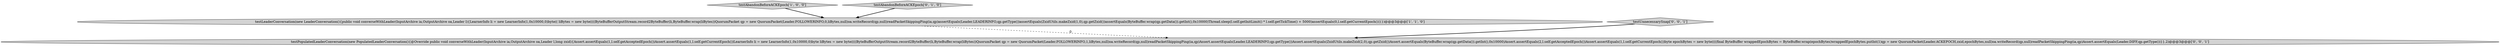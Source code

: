 digraph {
0 [style = filled, label = "testAbandonBeforeACKEpoch['1', '0', '0']", fillcolor = lightgray, shape = diamond image = "AAA0AAABBB1BBB"];
3 [style = filled, label = "testUnnecessarySnap['0', '0', '1']", fillcolor = lightgray, shape = diamond image = "AAA0AAABBB3BBB"];
4 [style = filled, label = "testPopulatedLeaderConversation(new PopulatedLeaderConversation(){@Override public void converseWithLeader(InputArchive ia,OutputArchive oa,Leader l,long zxid){Assert.assertEquals(1,l.self.getAcceptedEpoch())Assert.assertEquals(1,l.self.getCurrentEpoch())LearnerInfo li = new LearnerInfo(1,0x10000,0)byte liBytes = new byte((((ByteBufferOutputStream.record2ByteBuffer(li,ByteBuffer.wrap(liBytes))QuorumPacket qp = new QuorumPacket(Leader.FOLLOWERINFO,1,liBytes,null)oa.writeRecord(qp,null)readPacketSkippingPing(ia,qp)Assert.assertEquals(Leader.LEADERINFO,qp.getType())Assert.assertEquals(ZxidUtils.makeZxid(2,0),qp.getZxid())Assert.assertEquals(ByteBuffer.wrap(qp.getData()).getInt(),0x10000)Assert.assertEquals(2,l.self.getAcceptedEpoch())Assert.assertEquals(1,l.self.getCurrentEpoch())byte epochBytes = new byte((((final ByteBuffer wrappedEpochBytes = ByteBuffer.wrap(epochBytes)wrappedEpochBytes.putInt(1)qp = new QuorumPacket(Leader.ACKEPOCH,zxid,epochBytes,null)oa.writeRecord(qp,null)readPacketSkippingPing(ia,qp)Assert.assertEquals(Leader.DIFF,qp.getType())}},2)@@@3@@@['0', '0', '1']", fillcolor = lightgray, shape = ellipse image = "AAA0AAABBB3BBB"];
2 [style = filled, label = "testAbandonBeforeACKEpoch['0', '1', '0']", fillcolor = lightgray, shape = diamond image = "AAA0AAABBB2BBB"];
1 [style = filled, label = "testLeaderConversation(new LeaderConversation(){public void converseWithLeader(InputArchive ia,OutputArchive oa,Leader l){LearnerInfo li = new LearnerInfo(1,0x10000,0)byte(( liBytes = new byte((((ByteBufferOutputStream.record2ByteBuffer(li,ByteBuffer.wrap(liBytes))QuorumPacket qp = new QuorumPacket(Leader.FOLLOWERINFO,0,liBytes,null)oa.writeRecord(qp,null)readPacketSkippingPing(ia,qp)assertEquals(Leader.LEADERINFO,qp.getType())assertEquals(ZxidUtils.makeZxid(1,0),qp.getZxid())assertEquals(ByteBuffer.wrap(qp.getData()).getInt(),0x10000)Thread.sleep(l.self.getInitLimit() * l.self.getTickTime() + 5000)assertEquals(0,l.self.getCurrentEpoch())}})@@@3@@@['1', '1', '0']", fillcolor = lightgray, shape = ellipse image = "AAA0AAABBB1BBB"];
1->4 [style = dashed, label="0"];
2->1 [style = bold, label=""];
3->4 [style = bold, label=""];
0->1 [style = bold, label=""];
}
